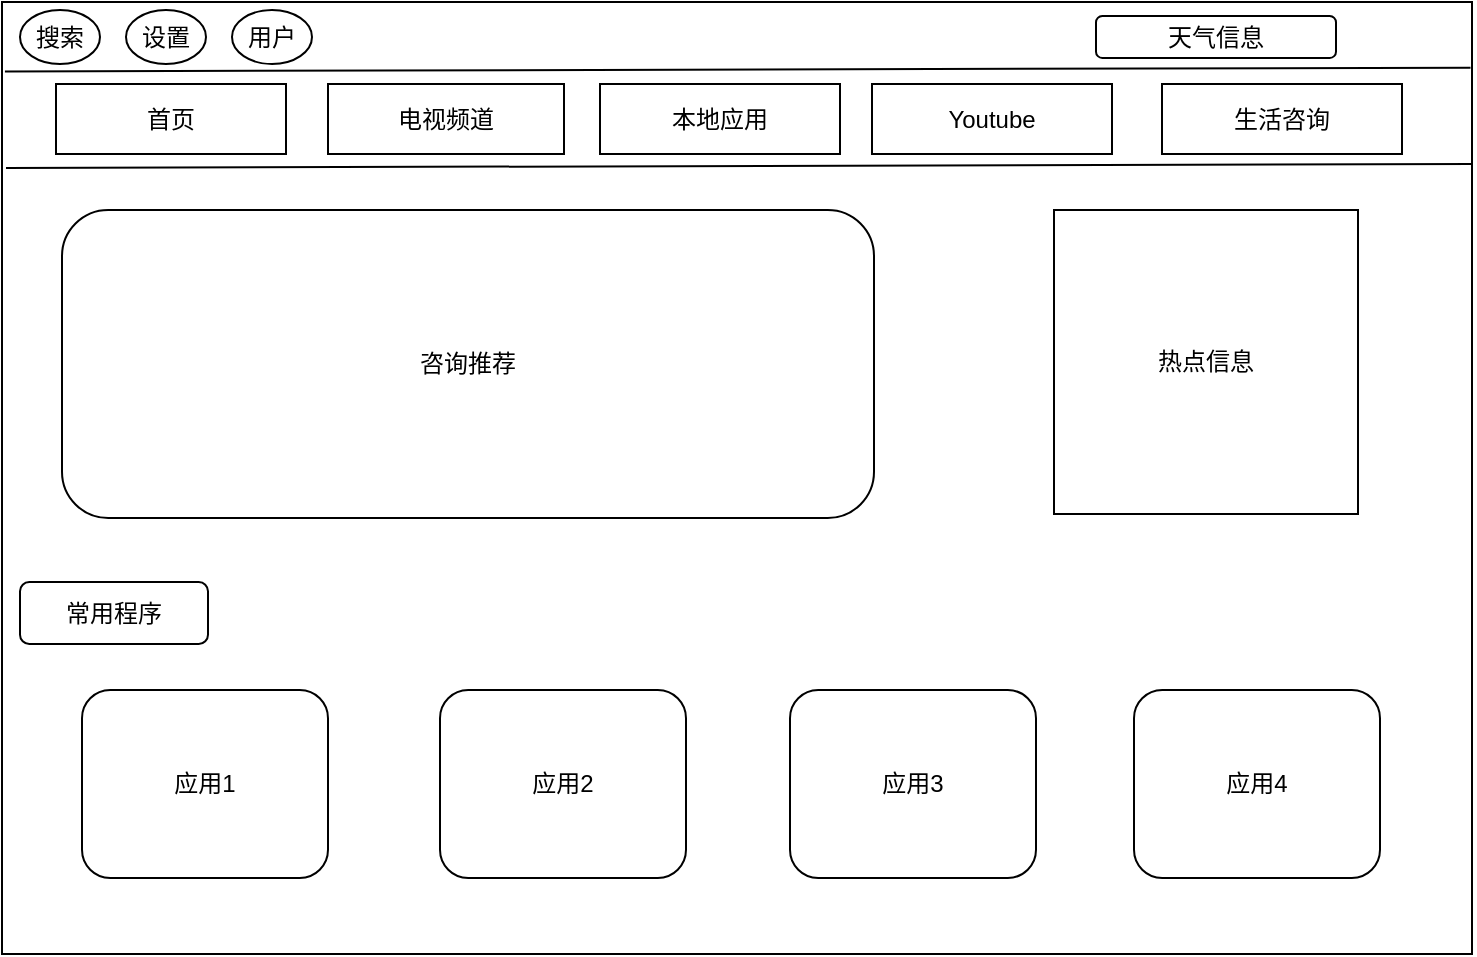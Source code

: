<mxfile version="24.5.4" type="github">
  <diagram name="Page-1" id="c7488fd3-1785-93aa-aadb-54a6760d102a">
    <mxGraphModel dx="1160" dy="1087" grid="0" gridSize="10" guides="1" tooltips="1" connect="1" arrows="1" fold="1" page="0" pageScale="1" pageWidth="1100" pageHeight="850" background="none" math="0" shadow="0">
      <root>
        <mxCell id="0" />
        <mxCell id="1" parent="0" />
        <mxCell id="2b4e8129b02d487f-32" value="No" style="edgeStyle=orthogonalEdgeStyle;rounded=0;html=1;labelBackgroundColor=none;startArrow=none;startFill=0;startSize=5;endArrow=classicThin;endFill=1;endSize=5;jettySize=auto;orthogonalLoop=1;strokeWidth=1;fontFamily=Verdana;fontSize=8" parent="1" source="2b4e8129b02d487f-15" edge="1">
          <mxGeometry x="-0.953" y="15" relative="1" as="geometry">
            <Array as="points">
              <mxPoint x="604" y="505" />
              <mxPoint x="414" y="505" />
            </Array>
            <mxPoint as="offset" />
            <mxPoint x="414" y="322" as="targetPoint" />
          </mxGeometry>
        </mxCell>
        <mxCell id="X7l-tvRHpJtHz-ZMr7ec-15" value="" style="rounded=0;whiteSpace=wrap;html=1;" vertex="1" parent="1">
          <mxGeometry x="325" y="-241" width="735" height="476" as="geometry" />
        </mxCell>
        <mxCell id="X7l-tvRHpJtHz-ZMr7ec-16" value="首页" style="rounded=0;whiteSpace=wrap;html=1;" vertex="1" parent="1">
          <mxGeometry x="352" y="-200" width="115" height="35" as="geometry" />
        </mxCell>
        <mxCell id="X7l-tvRHpJtHz-ZMr7ec-17" value="电视频道" style="rounded=0;whiteSpace=wrap;html=1;" vertex="1" parent="1">
          <mxGeometry x="488" y="-200" width="118" height="35" as="geometry" />
        </mxCell>
        <mxCell id="X7l-tvRHpJtHz-ZMr7ec-18" value="本地应用" style="rounded=0;whiteSpace=wrap;html=1;" vertex="1" parent="1">
          <mxGeometry x="624" y="-200" width="120" height="35" as="geometry" />
        </mxCell>
        <mxCell id="X7l-tvRHpJtHz-ZMr7ec-19" value="Youtube" style="rounded=0;whiteSpace=wrap;html=1;" vertex="1" parent="1">
          <mxGeometry x="760" y="-200" width="120" height="35" as="geometry" />
        </mxCell>
        <mxCell id="X7l-tvRHpJtHz-ZMr7ec-20" value="生活咨询" style="rounded=0;whiteSpace=wrap;html=1;" vertex="1" parent="1">
          <mxGeometry x="905" y="-200" width="120" height="35" as="geometry" />
        </mxCell>
        <mxCell id="X7l-tvRHpJtHz-ZMr7ec-21" value="搜索" style="ellipse;whiteSpace=wrap;html=1;" vertex="1" parent="1">
          <mxGeometry x="334" y="-237" width="40" height="27" as="geometry" />
        </mxCell>
        <mxCell id="X7l-tvRHpJtHz-ZMr7ec-22" value="设置" style="ellipse;whiteSpace=wrap;html=1;" vertex="1" parent="1">
          <mxGeometry x="387" y="-237" width="40" height="27" as="geometry" />
        </mxCell>
        <mxCell id="X7l-tvRHpJtHz-ZMr7ec-24" value="用户" style="ellipse;whiteSpace=wrap;html=1;" vertex="1" parent="1">
          <mxGeometry x="440" y="-237" width="40" height="27" as="geometry" />
        </mxCell>
        <mxCell id="X7l-tvRHpJtHz-ZMr7ec-25" value="天气信息" style="rounded=1;whiteSpace=wrap;html=1;" vertex="1" parent="1">
          <mxGeometry x="872" y="-234" width="120" height="21" as="geometry" />
        </mxCell>
        <mxCell id="X7l-tvRHpJtHz-ZMr7ec-27" value="" style="endArrow=none;html=1;rounded=0;exitX=0.002;exitY=0.073;exitDx=0;exitDy=0;exitPerimeter=0;entryX=0.999;entryY=0.069;entryDx=0;entryDy=0;entryPerimeter=0;" edge="1" parent="1" source="X7l-tvRHpJtHz-ZMr7ec-15" target="X7l-tvRHpJtHz-ZMr7ec-15">
          <mxGeometry width="50" height="50" relative="1" as="geometry">
            <mxPoint x="676" y="12" as="sourcePoint" />
            <mxPoint x="726" y="-38" as="targetPoint" />
          </mxGeometry>
        </mxCell>
        <mxCell id="X7l-tvRHpJtHz-ZMr7ec-28" value="" style="endArrow=none;html=1;rounded=0;exitX=0.002;exitY=0.073;exitDx=0;exitDy=0;exitPerimeter=0;entryX=0.999;entryY=0.069;entryDx=0;entryDy=0;entryPerimeter=0;" edge="1" parent="1">
          <mxGeometry width="50" height="50" relative="1" as="geometry">
            <mxPoint x="327" y="-158" as="sourcePoint" />
            <mxPoint x="1060" y="-160" as="targetPoint" />
          </mxGeometry>
        </mxCell>
        <mxCell id="X7l-tvRHpJtHz-ZMr7ec-29" value="咨询推荐" style="rounded=1;whiteSpace=wrap;html=1;" vertex="1" parent="1">
          <mxGeometry x="355" y="-137" width="406" height="154" as="geometry" />
        </mxCell>
        <mxCell id="X7l-tvRHpJtHz-ZMr7ec-31" value="热点信息" style="whiteSpace=wrap;html=1;aspect=fixed;" vertex="1" parent="1">
          <mxGeometry x="851" y="-137" width="152" height="152" as="geometry" />
        </mxCell>
        <mxCell id="X7l-tvRHpJtHz-ZMr7ec-32" value="常用程序" style="rounded=1;whiteSpace=wrap;html=1;" vertex="1" parent="1">
          <mxGeometry x="334" y="49" width="94" height="31" as="geometry" />
        </mxCell>
        <mxCell id="X7l-tvRHpJtHz-ZMr7ec-33" value="应用1" style="rounded=1;whiteSpace=wrap;html=1;" vertex="1" parent="1">
          <mxGeometry x="365" y="103" width="123" height="94" as="geometry" />
        </mxCell>
        <mxCell id="X7l-tvRHpJtHz-ZMr7ec-34" value="应用2" style="rounded=1;whiteSpace=wrap;html=1;" vertex="1" parent="1">
          <mxGeometry x="544" y="103" width="123" height="94" as="geometry" />
        </mxCell>
        <mxCell id="X7l-tvRHpJtHz-ZMr7ec-35" value="应用3" style="rounded=1;whiteSpace=wrap;html=1;" vertex="1" parent="1">
          <mxGeometry x="719" y="103" width="123" height="94" as="geometry" />
        </mxCell>
        <mxCell id="X7l-tvRHpJtHz-ZMr7ec-36" value="应用4" style="rounded=1;whiteSpace=wrap;html=1;" vertex="1" parent="1">
          <mxGeometry x="891" y="103" width="123" height="94" as="geometry" />
        </mxCell>
      </root>
    </mxGraphModel>
  </diagram>
</mxfile>
